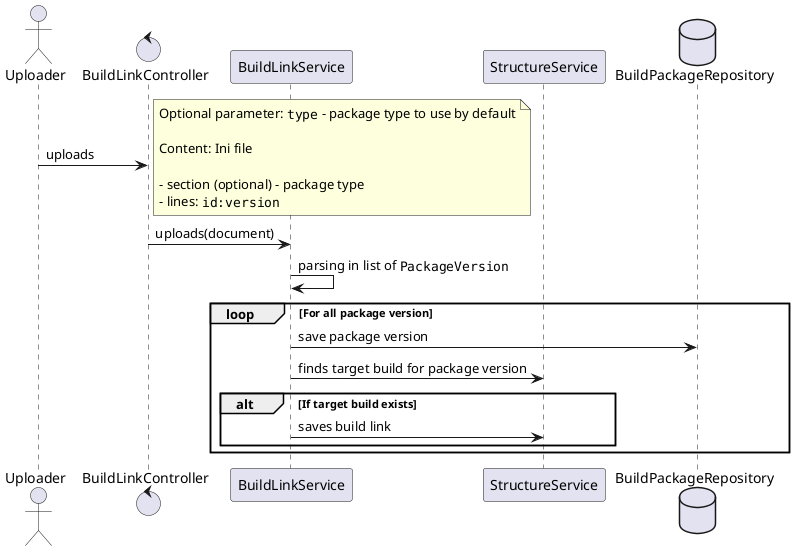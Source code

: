 @startuml

actor Uploader
control BuildLinkController
participant BuildLinkService
participant StructureService
database BuildPackageRepository

Uploader -> BuildLinkController: uploads

note right
Optional parameter: ""type"" - package type to use by default

Content: Ini file

- section (optional) - package type
- lines: ""id:version""
end note

BuildLinkController -> BuildLinkService: uploads(document)
BuildLinkService -> BuildLinkService: parsing in list of ""PackageVersion""

loop For all package version
    BuildLinkService -> BuildPackageRepository: save package version
    BuildLinkService -> StructureService: finds target build for package version
    alt If target build exists
        BuildLinkService -> StructureService: saves build link
    end
end

@enduml
